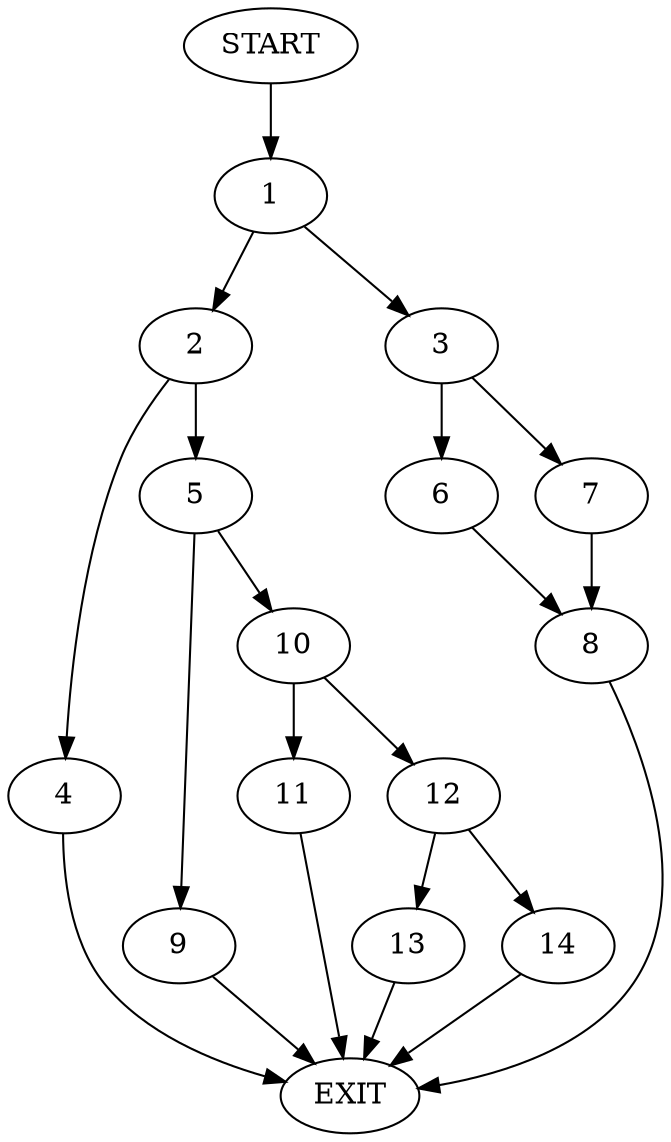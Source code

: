 digraph {
0 [label="START"]
15 [label="EXIT"]
0 -> 1
1 -> 2
1 -> 3
2 -> 4
2 -> 5
3 -> 6
3 -> 7
7 -> 8
6 -> 8
8 -> 15
4 -> 15
5 -> 9
5 -> 10
9 -> 15
10 -> 11
10 -> 12
12 -> 13
12 -> 14
11 -> 15
13 -> 15
14 -> 15
}
